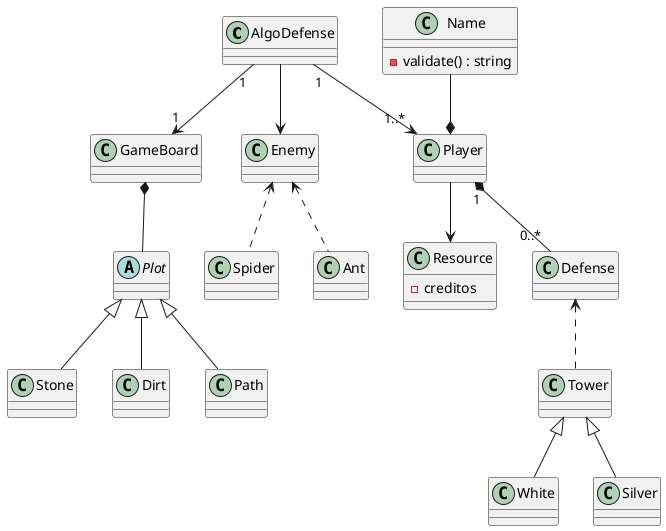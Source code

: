 @startuml
@startuml
class AlgoDefense{
}

class GameBoard{
}

class Enemy{
}

class Spider{}

class Ant{}

class Player{

}

class Name{
- validate() : string
}

class Resource{
- creditos
}

Class Defense{}

class Tower{}

class White{}

class Silver{}

Abstract Plot {}

class Stone{}

class Dirt{}

class Path{}

Player --> Resource
AlgoDefense "1" --> "1" GameBoard
AlgoDefense "1" --> "1..*" Player
Name --* Player
AlgoDefense --> Enemy
Player "1" *-- "0..*" Defense
GameBoard *-- Plot
Plot <|-- Stone
Plot <|-- Dirt
Plot <|-- Path
Defense <.. Tower
Tower <|-- White
Tower <|-- Silver
Enemy <.. Ant
Enemy <.. Spider
@enduml